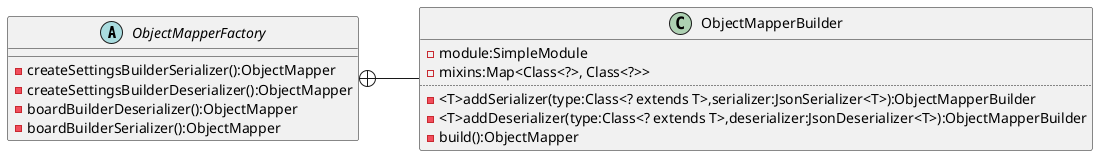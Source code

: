 @startuml
left to right direction

abstract class ObjectMapperFactory{
    -createSettingsBuilderSerializer():ObjectMapper
    -createSettingsBuilderDeserializer():ObjectMapper
    -boardBuilderDeserializer():ObjectMapper
    -boardBuilderSerializer():ObjectMapper
}

class ObjectMapperBuilder{
    -module:SimpleModule 
    -mixins:Map<Class<?>, Class<?>>
    ..
    -<T>addSerializer(type:Class<? extends T>,serializer:JsonSerializer<T>):ObjectMapperBuilder
    -<T>addDeserializer(type:Class<? extends T>,deserializer:JsonDeserializer<T>):ObjectMapperBuilder
    -build():ObjectMapper
}

ObjectMapperFactory +-- ObjectMapperBuilder

@enduml